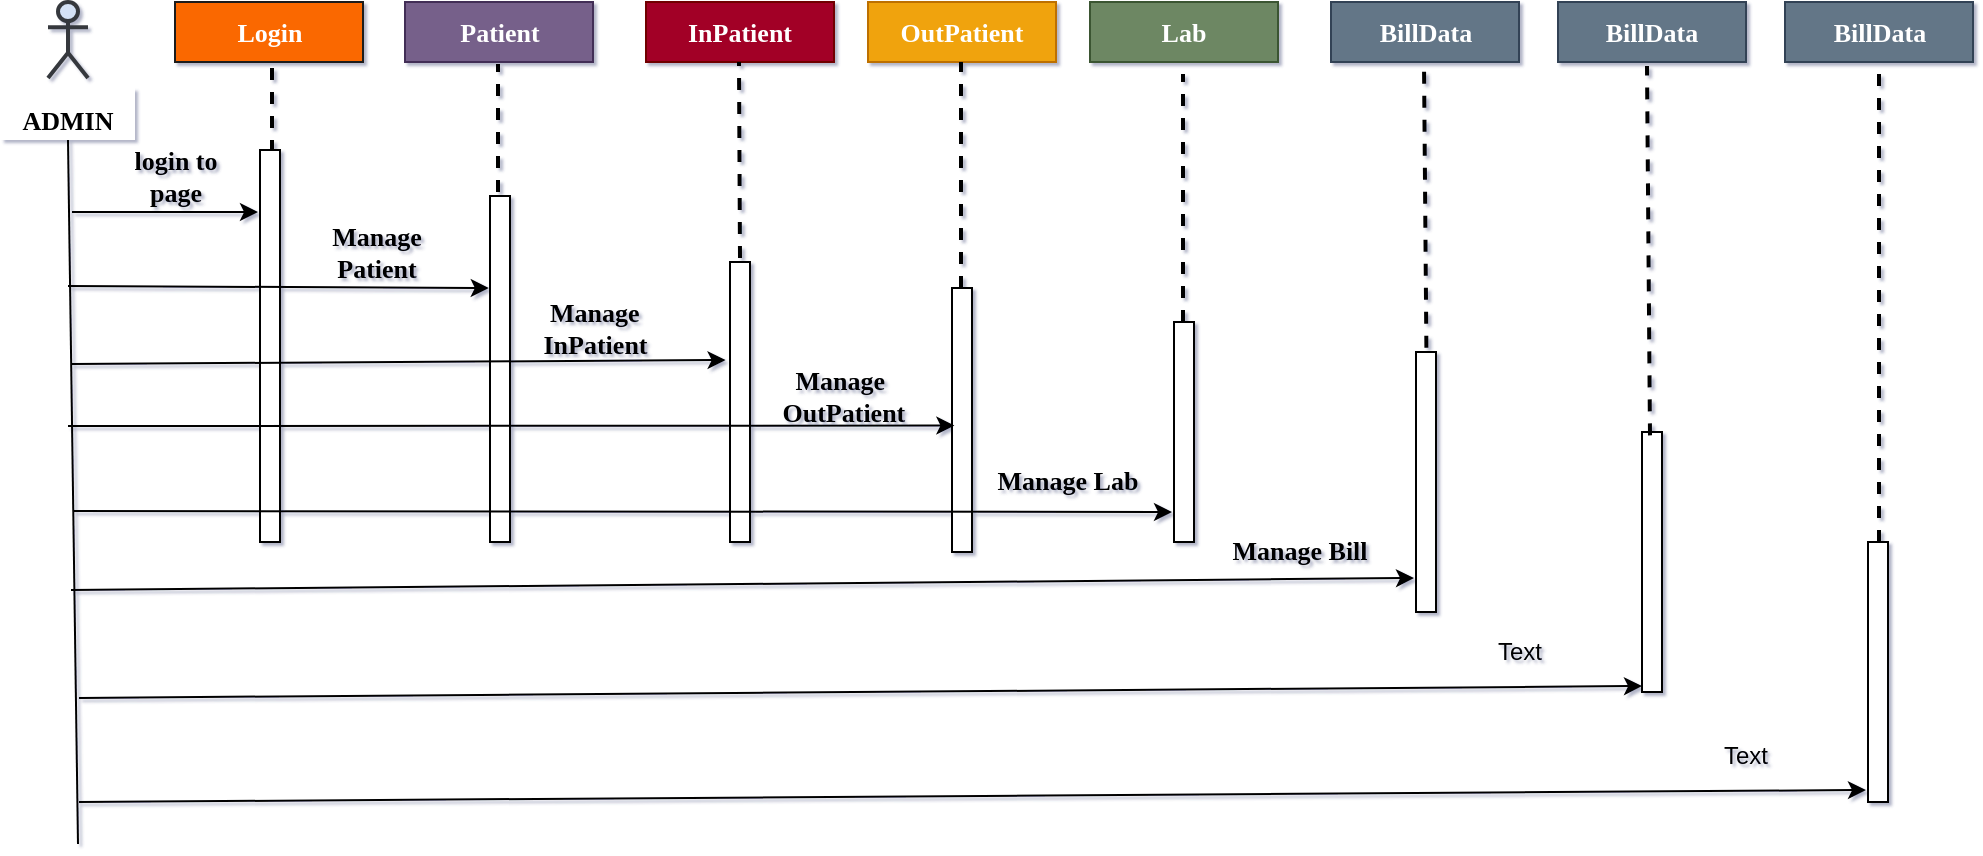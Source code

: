 <mxfile version="12.2.9" type="device" pages="1"><diagram id="aYwxNIWAkQckx60oUgpB" name="Page-1"><mxGraphModel dx="1043" dy="941" grid="0" gridSize="10" guides="1" tooltips="1" connect="1" arrows="1" fold="1" page="0" pageScale="1" pageWidth="850" pageHeight="1100" background="#FFFFFF" math="0" shadow="1"><root><mxCell id="0"/><mxCell id="1" parent="0"/><mxCell id="o4yzaHwoYcGqAqVNre7_-1" value="&lt;font style=&quot;font-size: 14px&quot;&gt;Actor&lt;/font&gt;" style="shape=umlActor;verticalLabelPosition=bottom;labelBackgroundColor=#ffffff;verticalAlign=top;html=1;outlineConnect=0;strokeWidth=2;fillColor=#D4E1F5;strokeColor=#36393d;" parent="1" vertex="1"><mxGeometry x="48" y="25" width="20" height="38" as="geometry"/></mxCell><mxCell id="o4yzaHwoYcGqAqVNre7_-2" value="Patient" style="rounded=0;whiteSpace=wrap;html=1;fontStyle=1;fontFamily=Georgia;fontSize=13;fillColor=#76608a;strokeColor=#432D57;fontColor=#ffffff;" parent="1" vertex="1"><mxGeometry x="226.5" y="25" width="94" height="30" as="geometry"/></mxCell><mxCell id="o4yzaHwoYcGqAqVNre7_-12" value="InPatient" style="rounded=0;whiteSpace=wrap;html=1;fontStyle=1;fontFamily=Georgia;fontSize=13;fillColor=#a20025;strokeColor=#6F0000;fontColor=#ffffff;" parent="1" vertex="1"><mxGeometry x="347" y="25" width="94" height="30" as="geometry"/></mxCell><mxCell id="o4yzaHwoYcGqAqVNre7_-13" value="OutPatient" style="rounded=0;whiteSpace=wrap;html=1;fontFamily=Georgia;fontStyle=1;fontSize=13;fillColor=#f0a30a;strokeColor=#BD7000;fontColor=#ffffff;" parent="1" vertex="1"><mxGeometry x="458" y="25" width="94" height="30" as="geometry"/></mxCell><mxCell id="o4yzaHwoYcGqAqVNre7_-15" value="&lt;b&gt;&lt;font face=&quot;Georgia&quot;&gt;Lab&lt;/font&gt;&lt;/b&gt;" style="rounded=0;whiteSpace=wrap;html=1;fontSize=13;fillColor=#6d8764;strokeColor=#3A5431;fontColor=#ffffff;" parent="1" vertex="1"><mxGeometry x="569" y="25" width="94" height="30" as="geometry"/></mxCell><mxCell id="o4yzaHwoYcGqAqVNre7_-16" value="&lt;font face=&quot;Georgia&quot; style=&quot;font-size: 13px&quot;&gt;&lt;b&gt;BillData&lt;/b&gt;&lt;/font&gt;" style="rounded=0;whiteSpace=wrap;html=1;fillColor=#647687;strokeColor=#314354;fontColor=#ffffff;" parent="1" vertex="1"><mxGeometry x="689.5" y="25" width="94" height="30" as="geometry"/></mxCell><mxCell id="o4yzaHwoYcGqAqVNre7_-17" value="" style="endArrow=none;dashed=1;html=1;fontFamily=Georgia;fontSize=13;strokeWidth=2;" parent="1" edge="1"><mxGeometry width="50" height="50" relative="1" as="geometry"><mxPoint x="160" y="100" as="sourcePoint"/><mxPoint x="160" y="58" as="targetPoint"/></mxGeometry></mxCell><mxCell id="o4yzaHwoYcGqAqVNre7_-18" value="" style="endArrow=none;dashed=1;html=1;fontFamily=Georgia;fontSize=13;strokeWidth=2;" parent="1" edge="1"><mxGeometry width="50" height="50" relative="1" as="geometry"><mxPoint x="273" y="120" as="sourcePoint"/><mxPoint x="273" y="56" as="targetPoint"/></mxGeometry></mxCell><mxCell id="o4yzaHwoYcGqAqVNre7_-19" value="" style="endArrow=none;dashed=1;html=1;fontFamily=Georgia;fontSize=13;exitX=0.45;exitY=0;exitDx=0;exitDy=0;exitPerimeter=0;strokeWidth=2;" parent="1" source="o4yzaHwoYcGqAqVNre7_-28" edge="1"><mxGeometry width="50" height="50" relative="1" as="geometry"><mxPoint x="504.5" y="123" as="sourcePoint"/><mxPoint x="504.5" y="55" as="targetPoint"/></mxGeometry></mxCell><mxCell id="o4yzaHwoYcGqAqVNre7_-20" value="" style="endArrow=none;dashed=1;html=1;fontFamily=Georgia;fontSize=13;exitX=0.45;exitY=0;exitDx=0;exitDy=0;exitPerimeter=0;strokeWidth=2;" parent="1" source="o4yzaHwoYcGqAqVNre7_-29" edge="1"><mxGeometry width="50" height="50" relative="1" as="geometry"><mxPoint x="616" y="174" as="sourcePoint"/><mxPoint x="615.5" y="61" as="targetPoint"/></mxGeometry></mxCell><mxCell id="o4yzaHwoYcGqAqVNre7_-21" value="" style="endArrow=none;dashed=1;html=1;fontFamily=Georgia;fontSize=13;exitX=0.52;exitY=-0.016;exitDx=0;exitDy=0;exitPerimeter=0;strokeWidth=2;" parent="1" source="o4yzaHwoYcGqAqVNre7_-30" edge="1"><mxGeometry width="50" height="50" relative="1" as="geometry"><mxPoint x="736" y="123" as="sourcePoint"/><mxPoint x="736" y="55" as="targetPoint"/></mxGeometry></mxCell><mxCell id="o4yzaHwoYcGqAqVNre7_-23" value="Login" style="rounded=0;whiteSpace=wrap;html=1;fontStyle=1;fontFamily=Georgia;fontSize=13;fillColor=#fa6800;strokeColor=#1A1A1A;fontColor=#ffffff;" parent="1" vertex="1"><mxGeometry x="111.5" y="25" width="94" height="30" as="geometry"/></mxCell><mxCell id="o4yzaHwoYcGqAqVNre7_-24" value="" style="endArrow=none;dashed=1;html=1;fontFamily=Georgia;fontSize=13;strokeWidth=2;" parent="1" edge="1"><mxGeometry width="50" height="50" relative="1" as="geometry"><mxPoint x="394" y="153" as="sourcePoint"/><mxPoint x="393.5" y="55" as="targetPoint"/></mxGeometry></mxCell><mxCell id="o4yzaHwoYcGqAqVNre7_-25" value="" style="html=1;points=[];perimeter=orthogonalPerimeter;fontFamily=Georgia;fontSize=13;" parent="1" vertex="1"><mxGeometry x="154" y="99" width="10" height="196" as="geometry"/></mxCell><mxCell id="o4yzaHwoYcGqAqVNre7_-26" value="" style="html=1;points=[];perimeter=orthogonalPerimeter;fontFamily=Georgia;fontSize=13;" parent="1" vertex="1"><mxGeometry x="269" y="122" width="10" height="173" as="geometry"/></mxCell><mxCell id="o4yzaHwoYcGqAqVNre7_-27" value="" style="html=1;points=[];perimeter=orthogonalPerimeter;fontFamily=Georgia;fontSize=13;" parent="1" vertex="1"><mxGeometry x="389" y="155" width="10" height="140" as="geometry"/></mxCell><mxCell id="o4yzaHwoYcGqAqVNre7_-28" value="" style="html=1;points=[];perimeter=orthogonalPerimeter;fontFamily=Georgia;fontSize=13;" parent="1" vertex="1"><mxGeometry x="500" y="168" width="10" height="132" as="geometry"/></mxCell><mxCell id="o4yzaHwoYcGqAqVNre7_-29" value="" style="html=1;points=[];perimeter=orthogonalPerimeter;fontFamily=Georgia;fontSize=13;" parent="1" vertex="1"><mxGeometry x="611" y="185" width="10" height="110" as="geometry"/></mxCell><mxCell id="o4yzaHwoYcGqAqVNre7_-30" value="" style="html=1;points=[];perimeter=orthogonalPerimeter;fontFamily=Georgia;fontSize=13;" parent="1" vertex="1"><mxGeometry x="732" y="200" width="10" height="130" as="geometry"/></mxCell><mxCell id="o4yzaHwoYcGqAqVNre7_-33" value="" style="rounded=0;whiteSpace=wrap;html=1;strokeWidth=2;fontFamily=Georgia;fontSize=13;strokeColor=none;" parent="1" vertex="1"><mxGeometry x="24.5" y="68" width="67" height="26" as="geometry"/></mxCell><mxCell id="o4yzaHwoYcGqAqVNre7_-36" value="" style="endArrow=none;html=1;fontFamily=Georgia;fontSize=13;entryX=0.5;entryY=1;entryDx=0;entryDy=0;" parent="1" source="o4yzaHwoYcGqAqVNre7_-34" target="o4yzaHwoYcGqAqVNre7_-33" edge="1"><mxGeometry width="50" height="50" relative="1" as="geometry"><mxPoint x="63" y="350" as="sourcePoint"/><mxPoint x="74" y="321" as="targetPoint"/></mxGeometry></mxCell><mxCell id="o4yzaHwoYcGqAqVNre7_-37" value="" style="endArrow=classic;html=1;fontFamily=Georgia;fontSize=13;" parent="1" edge="1"><mxGeometry width="50" height="50" relative="1" as="geometry"><mxPoint x="60" y="130" as="sourcePoint"/><mxPoint x="153" y="130" as="targetPoint"/></mxGeometry></mxCell><mxCell id="o4yzaHwoYcGqAqVNre7_-38" value="" style="endArrow=classic;html=1;fontFamily=Georgia;fontSize=13;entryX=-0.06;entryY=0.266;entryDx=0;entryDy=0;entryPerimeter=0;" parent="1" target="o4yzaHwoYcGqAqVNre7_-26" edge="1"><mxGeometry width="50" height="50" relative="1" as="geometry"><mxPoint x="58" y="167" as="sourcePoint"/><mxPoint x="270" y="162" as="targetPoint"/></mxGeometry></mxCell><mxCell id="o4yzaHwoYcGqAqVNre7_-39" value="" style="endArrow=classic;html=1;fontFamily=Georgia;fontSize=13;entryX=-0.22;entryY=0.35;entryDx=0;entryDy=0;entryPerimeter=0;" parent="1" target="o4yzaHwoYcGqAqVNre7_-27" edge="1"><mxGeometry width="50" height="50" relative="1" as="geometry"><mxPoint x="60" y="206" as="sourcePoint"/><mxPoint x="164" y="224.5" as="targetPoint"/></mxGeometry></mxCell><mxCell id="o4yzaHwoYcGqAqVNre7_-40" value="" style="endArrow=classic;html=1;fontFamily=Georgia;fontSize=13;entryX=0.12;entryY=0.521;entryDx=0;entryDy=0;entryPerimeter=0;" parent="1" target="o4yzaHwoYcGqAqVNre7_-28" edge="1"><mxGeometry width="50" height="50" relative="1" as="geometry"><mxPoint x="58" y="237" as="sourcePoint"/><mxPoint x="500" y="242" as="targetPoint"/></mxGeometry></mxCell><mxCell id="o4yzaHwoYcGqAqVNre7_-42" value="login to page" style="text;html=1;strokeColor=none;fillColor=none;align=center;verticalAlign=middle;whiteSpace=wrap;rounded=0;fontFamily=Georgia;fontSize=13;fontStyle=1" parent="1" vertex="1"><mxGeometry x="78" y="102" width="68" height="20" as="geometry"/></mxCell><mxCell id="o4yzaHwoYcGqAqVNre7_-34" value="&lt;b&gt;ADMIN&lt;/b&gt;" style="text;html=1;strokeColor=none;fillColor=none;align=center;verticalAlign=middle;whiteSpace=wrap;rounded=0;fontFamily=Georgia;fontSize=13;" parent="1" vertex="1"><mxGeometry x="38" y="74" width="40" height="20" as="geometry"/></mxCell><mxCell id="o4yzaHwoYcGqAqVNre7_-43" value="" style="endArrow=none;html=1;fontFamily=Georgia;fontSize=13;entryX=0.5;entryY=1;entryDx=0;entryDy=0;" parent="1" target="o4yzaHwoYcGqAqVNre7_-34" edge="1"><mxGeometry width="50" height="50" relative="1" as="geometry"><mxPoint x="63" y="446" as="sourcePoint"/><mxPoint x="58" y="122" as="targetPoint"/></mxGeometry></mxCell><mxCell id="o4yzaHwoYcGqAqVNre7_-44" value="Manage Patient" style="text;html=1;strokeColor=none;fillColor=none;align=center;verticalAlign=middle;whiteSpace=wrap;rounded=0;fontFamily=Georgia;fontSize=13;fontStyle=1" parent="1" vertex="1"><mxGeometry x="169" y="140" width="87" height="20" as="geometry"/></mxCell><mxCell id="o4yzaHwoYcGqAqVNre7_-45" value="&amp;nbsp; &amp;nbsp; Manage &lt;br&gt;&amp;nbsp; &amp;nbsp;InPatient" style="text;html=1;fontSize=13;fontFamily=Georgia;fontStyle=1" parent="1" vertex="1"><mxGeometry x="284" y="166" width="110" height="34" as="geometry"/></mxCell><mxCell id="o4yzaHwoYcGqAqVNre7_-46" value="&amp;nbsp; &amp;nbsp;Manage&lt;br&gt;&amp;nbsp;OutPatient" style="text;html=1;fontSize=13;fontFamily=Georgia;fontStyle=1" parent="1" vertex="1"><mxGeometry x="410.1" y="200.0" width="110" height="30" as="geometry"/></mxCell><mxCell id="o4yzaHwoYcGqAqVNre7_-47" value="&amp;nbsp; &amp;nbsp; &amp;nbsp;Manage Bill" style="text;html=1;fontSize=13;fontFamily=Georgia;fontStyle=1" parent="1" vertex="1"><mxGeometry x="622.1" y="285.0" width="110" height="30" as="geometry"/></mxCell><mxCell id="o4yzaHwoYcGqAqVNre7_-48" value="" style="endArrow=classic;html=1;fontFamily=Georgia;fontSize=13;" parent="1" edge="1"><mxGeometry width="50" height="50" relative="1" as="geometry"><mxPoint x="59.5" y="319" as="sourcePoint"/><mxPoint x="731" y="313" as="targetPoint"/></mxGeometry></mxCell><mxCell id="o4yzaHwoYcGqAqVNre7_-49" value="&amp;nbsp; &amp;nbsp;Manage Lab" style="text;html=1;fontSize=13;fontFamily=Georgia;fontStyle=1" parent="1" vertex="1"><mxGeometry x="511.1" y="250.0" width="110" height="30" as="geometry"/></mxCell><mxCell id="o4yzaHwoYcGqAqVNre7_-50" value="" style="endArrow=classic;html=1;fontFamily=Georgia;fontSize=13;" parent="1" edge="1"><mxGeometry width="50" height="50" relative="1" as="geometry"><mxPoint x="61" y="279.5" as="sourcePoint"/><mxPoint x="610" y="280" as="targetPoint"/></mxGeometry></mxCell><mxCell id="euje60IDuYUOYs50PDFu-1" value="&lt;font face=&quot;Georgia&quot; style=&quot;font-size: 13px&quot;&gt;&lt;b&gt;BillData&lt;/b&gt;&lt;/font&gt;" style="rounded=0;whiteSpace=wrap;html=1;fillColor=#647687;strokeColor=#314354;fontColor=#ffffff;" vertex="1" parent="1"><mxGeometry x="916.5" y="25" width="94" height="30" as="geometry"/></mxCell><mxCell id="euje60IDuYUOYs50PDFu-2" value="&lt;font face=&quot;Georgia&quot; style=&quot;font-size: 13px&quot;&gt;&lt;b&gt;BillData&lt;/b&gt;&lt;/font&gt;" style="rounded=0;whiteSpace=wrap;html=1;fillColor=#647687;strokeColor=#314354;fontColor=#ffffff;" vertex="1" parent="1"><mxGeometry x="803" y="25" width="94" height="30" as="geometry"/></mxCell><mxCell id="euje60IDuYUOYs50PDFu-3" value="" style="html=1;points=[];perimeter=orthogonalPerimeter;fontFamily=Georgia;fontSize=13;" vertex="1" parent="1"><mxGeometry x="845" y="240" width="10" height="130" as="geometry"/></mxCell><mxCell id="euje60IDuYUOYs50PDFu-4" value="" style="html=1;points=[];perimeter=orthogonalPerimeter;fontFamily=Georgia;fontSize=13;" vertex="1" parent="1"><mxGeometry x="958" y="295" width="10" height="130" as="geometry"/></mxCell><mxCell id="euje60IDuYUOYs50PDFu-5" value="" style="endArrow=none;dashed=1;html=1;fontFamily=Georgia;fontSize=13;strokeWidth=2;" edge="1" parent="1" source="euje60IDuYUOYs50PDFu-4"><mxGeometry width="50" height="50" relative="1" as="geometry"><mxPoint x="964" y="155" as="sourcePoint"/><mxPoint x="963.5" y="57" as="targetPoint"/></mxGeometry></mxCell><mxCell id="euje60IDuYUOYs50PDFu-6" value="" style="endArrow=none;dashed=1;html=1;fontFamily=Georgia;fontSize=13;strokeWidth=2;exitX=0.4;exitY=0.013;exitDx=0;exitDy=0;exitPerimeter=0;" edge="1" parent="1" source="euje60IDuYUOYs50PDFu-3"><mxGeometry width="50" height="50" relative="1" as="geometry"><mxPoint x="848" y="211" as="sourcePoint"/><mxPoint x="847.5" y="57" as="targetPoint"/></mxGeometry></mxCell><mxCell id="euje60IDuYUOYs50PDFu-7" value="" style="endArrow=classic;html=1;fontFamily=Georgia;fontSize=13;entryX=0;entryY=0.977;entryDx=0;entryDy=0;entryPerimeter=0;" edge="1" parent="1" target="euje60IDuYUOYs50PDFu-3"><mxGeometry width="50" height="50" relative="1" as="geometry"><mxPoint x="63.5" y="373" as="sourcePoint"/><mxPoint x="735" y="367" as="targetPoint"/></mxGeometry></mxCell><mxCell id="euje60IDuYUOYs50PDFu-8" value="" style="endArrow=classic;html=1;fontFamily=Georgia;fontSize=13;" edge="1" parent="1"><mxGeometry width="50" height="50" relative="1" as="geometry"><mxPoint x="63.5" y="425" as="sourcePoint"/><mxPoint x="957" y="419" as="targetPoint"/></mxGeometry></mxCell><mxCell id="euje60IDuYUOYs50PDFu-9" value="Text" style="text;html=1;strokeColor=none;fillColor=none;align=center;verticalAlign=middle;whiteSpace=wrap;rounded=0;" vertex="1" parent="1"><mxGeometry x="764" y="340" width="40" height="20" as="geometry"/></mxCell><mxCell id="euje60IDuYUOYs50PDFu-10" value="Text" style="text;html=1;strokeColor=none;fillColor=none;align=center;verticalAlign=middle;whiteSpace=wrap;rounded=0;" vertex="1" parent="1"><mxGeometry x="877" y="392" width="40" height="20" as="geometry"/></mxCell></root></mxGraphModel></diagram></mxfile>
